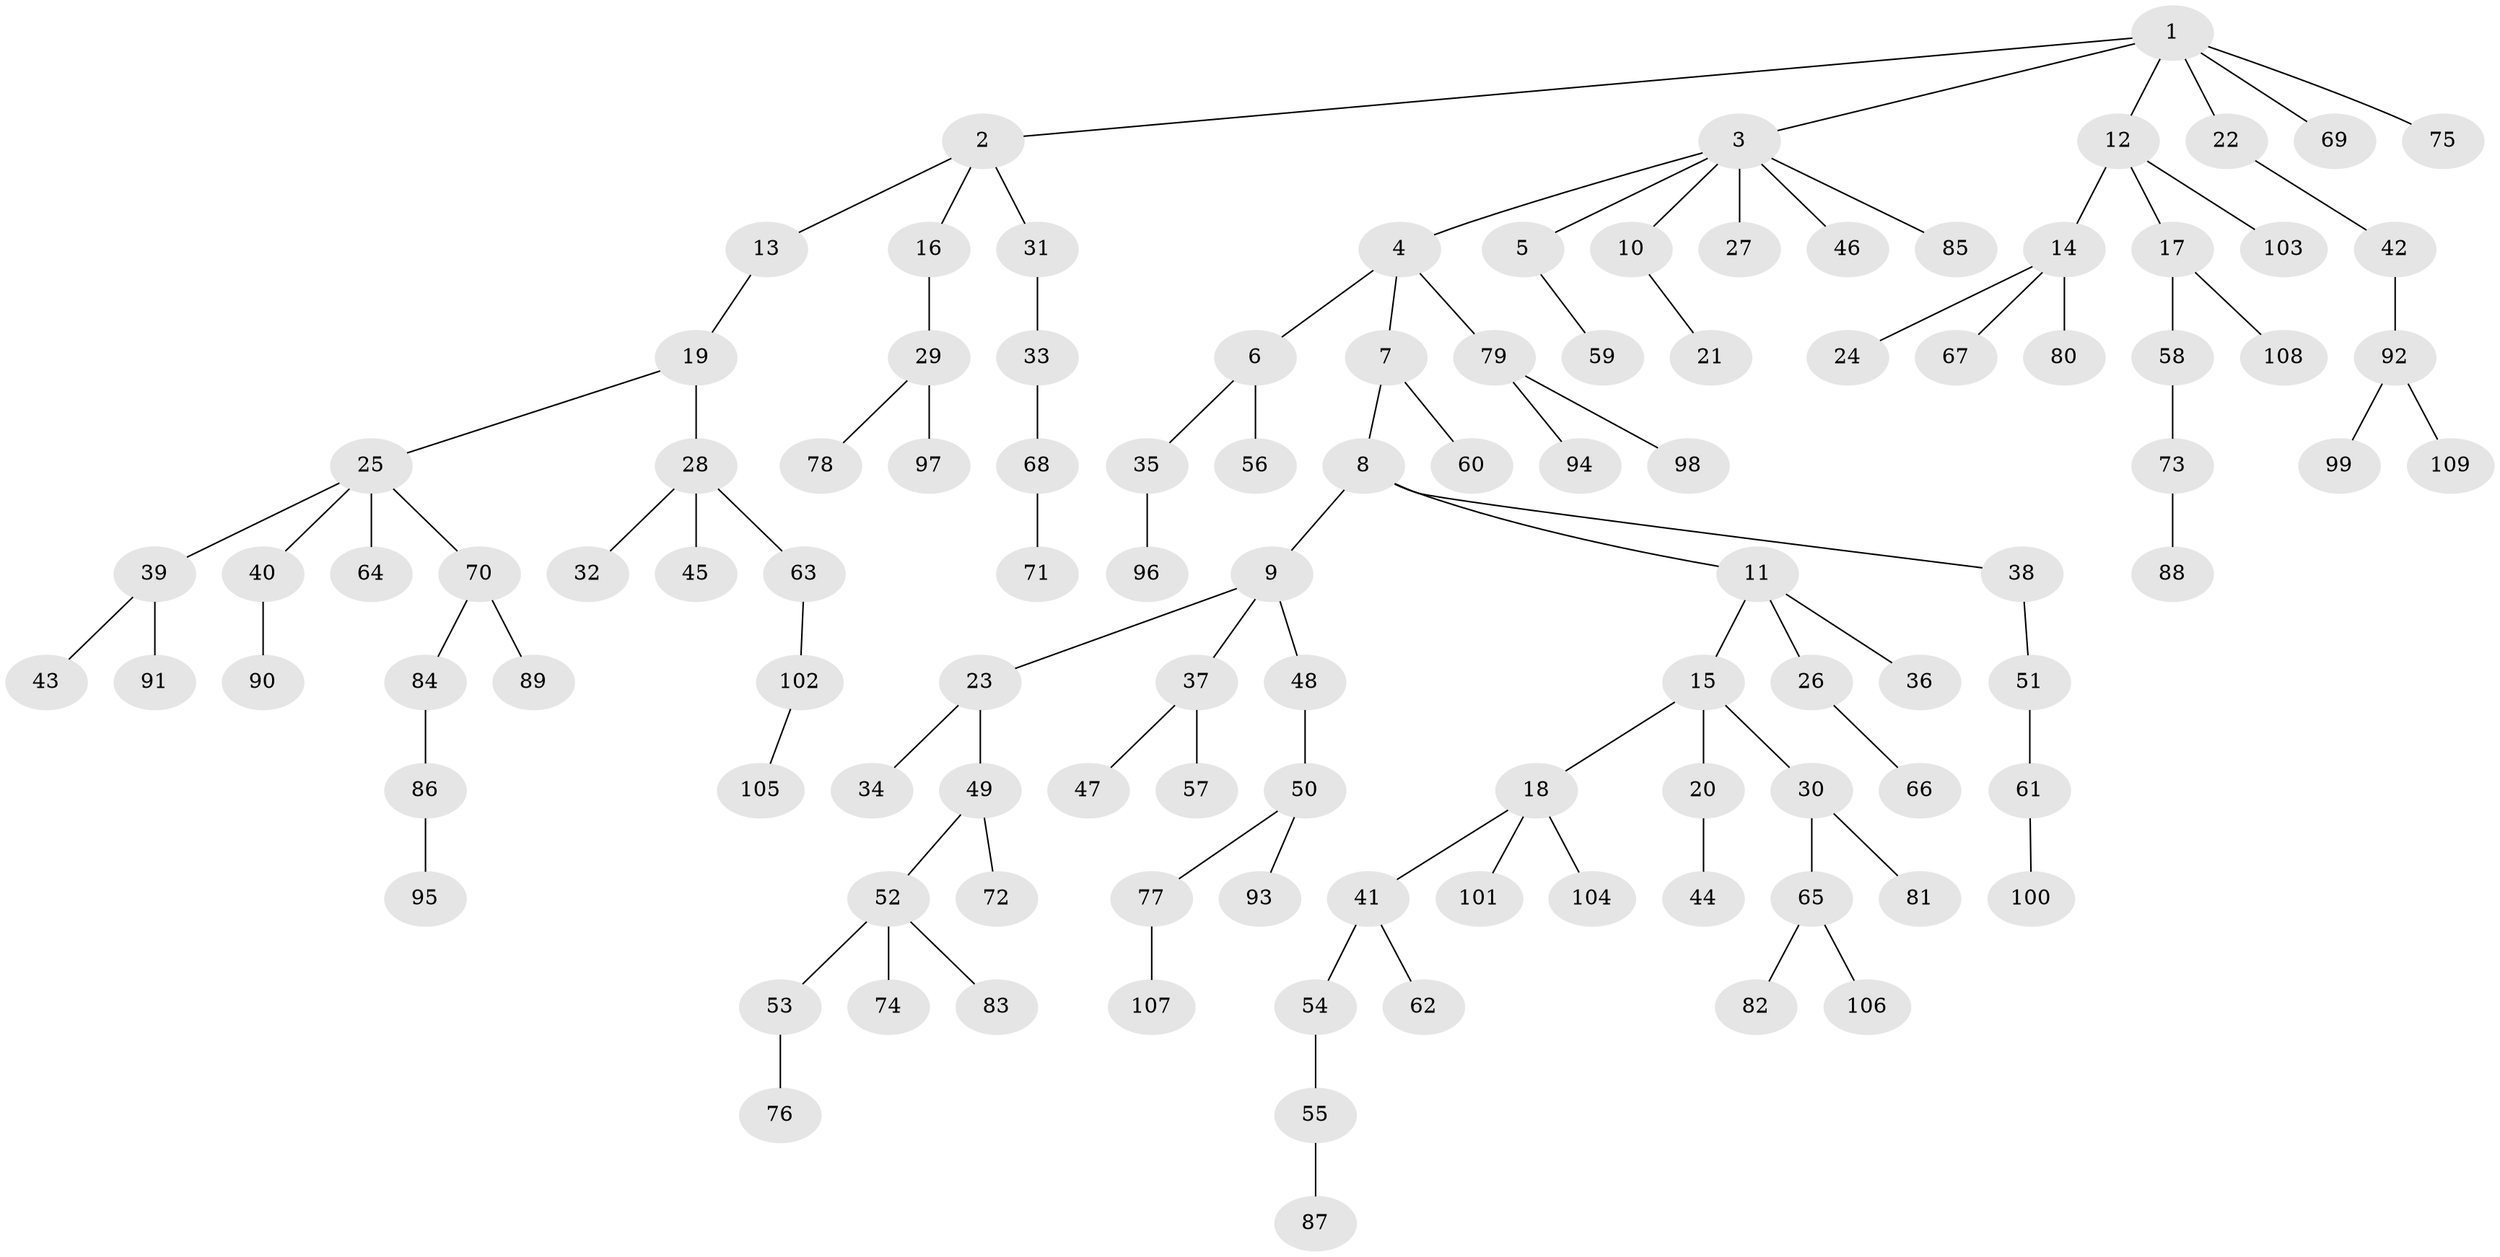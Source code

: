// coarse degree distribution, {6: 0.0273972602739726, 4: 0.1232876712328767, 5: 0.0273972602739726, 1: 0.547945205479452, 3: 0.0821917808219178, 2: 0.1917808219178082}
// Generated by graph-tools (version 1.1) at 2025/52/02/27/25 19:52:11]
// undirected, 109 vertices, 108 edges
graph export_dot {
graph [start="1"]
  node [color=gray90,style=filled];
  1;
  2;
  3;
  4;
  5;
  6;
  7;
  8;
  9;
  10;
  11;
  12;
  13;
  14;
  15;
  16;
  17;
  18;
  19;
  20;
  21;
  22;
  23;
  24;
  25;
  26;
  27;
  28;
  29;
  30;
  31;
  32;
  33;
  34;
  35;
  36;
  37;
  38;
  39;
  40;
  41;
  42;
  43;
  44;
  45;
  46;
  47;
  48;
  49;
  50;
  51;
  52;
  53;
  54;
  55;
  56;
  57;
  58;
  59;
  60;
  61;
  62;
  63;
  64;
  65;
  66;
  67;
  68;
  69;
  70;
  71;
  72;
  73;
  74;
  75;
  76;
  77;
  78;
  79;
  80;
  81;
  82;
  83;
  84;
  85;
  86;
  87;
  88;
  89;
  90;
  91;
  92;
  93;
  94;
  95;
  96;
  97;
  98;
  99;
  100;
  101;
  102;
  103;
  104;
  105;
  106;
  107;
  108;
  109;
  1 -- 2;
  1 -- 3;
  1 -- 12;
  1 -- 22;
  1 -- 69;
  1 -- 75;
  2 -- 13;
  2 -- 16;
  2 -- 31;
  3 -- 4;
  3 -- 5;
  3 -- 10;
  3 -- 27;
  3 -- 46;
  3 -- 85;
  4 -- 6;
  4 -- 7;
  4 -- 79;
  5 -- 59;
  6 -- 35;
  6 -- 56;
  7 -- 8;
  7 -- 60;
  8 -- 9;
  8 -- 11;
  8 -- 38;
  9 -- 23;
  9 -- 37;
  9 -- 48;
  10 -- 21;
  11 -- 15;
  11 -- 26;
  11 -- 36;
  12 -- 14;
  12 -- 17;
  12 -- 103;
  13 -- 19;
  14 -- 24;
  14 -- 67;
  14 -- 80;
  15 -- 18;
  15 -- 20;
  15 -- 30;
  16 -- 29;
  17 -- 58;
  17 -- 108;
  18 -- 41;
  18 -- 101;
  18 -- 104;
  19 -- 25;
  19 -- 28;
  20 -- 44;
  22 -- 42;
  23 -- 34;
  23 -- 49;
  25 -- 39;
  25 -- 40;
  25 -- 64;
  25 -- 70;
  26 -- 66;
  28 -- 32;
  28 -- 45;
  28 -- 63;
  29 -- 78;
  29 -- 97;
  30 -- 65;
  30 -- 81;
  31 -- 33;
  33 -- 68;
  35 -- 96;
  37 -- 47;
  37 -- 57;
  38 -- 51;
  39 -- 43;
  39 -- 91;
  40 -- 90;
  41 -- 54;
  41 -- 62;
  42 -- 92;
  48 -- 50;
  49 -- 52;
  49 -- 72;
  50 -- 77;
  50 -- 93;
  51 -- 61;
  52 -- 53;
  52 -- 74;
  52 -- 83;
  53 -- 76;
  54 -- 55;
  55 -- 87;
  58 -- 73;
  61 -- 100;
  63 -- 102;
  65 -- 82;
  65 -- 106;
  68 -- 71;
  70 -- 84;
  70 -- 89;
  73 -- 88;
  77 -- 107;
  79 -- 94;
  79 -- 98;
  84 -- 86;
  86 -- 95;
  92 -- 99;
  92 -- 109;
  102 -- 105;
}
